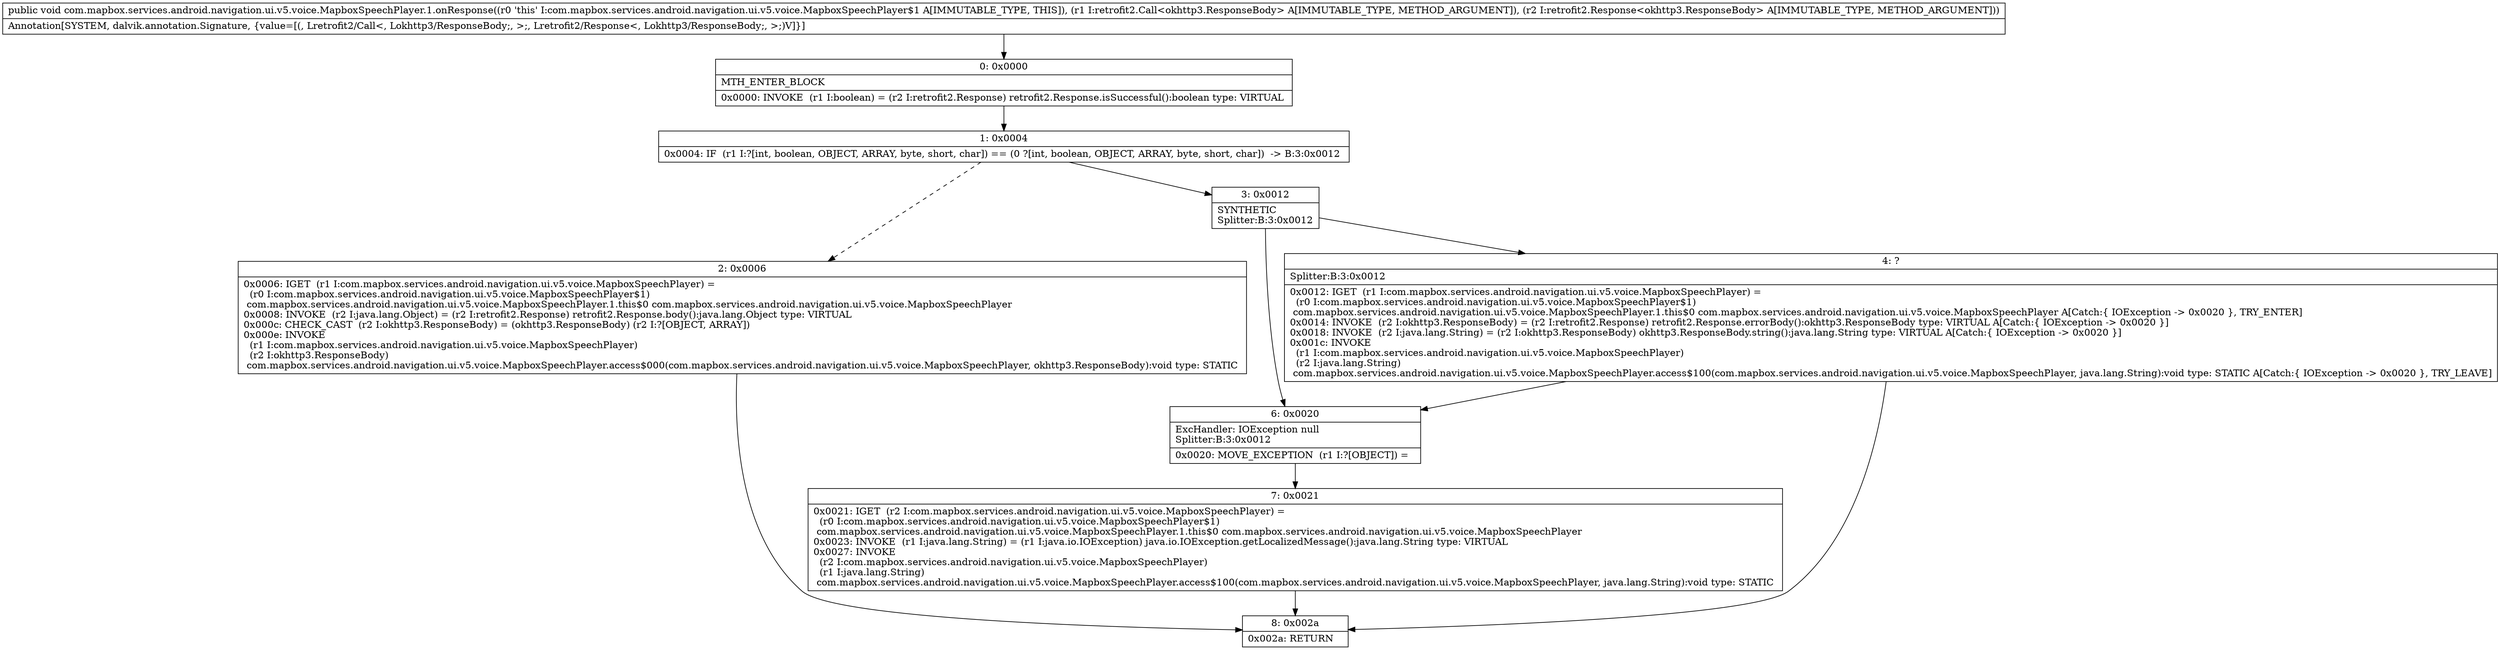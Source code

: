 digraph "CFG forcom.mapbox.services.android.navigation.ui.v5.voice.MapboxSpeechPlayer.1.onResponse(Lretrofit2\/Call;Lretrofit2\/Response;)V" {
Node_0 [shape=record,label="{0\:\ 0x0000|MTH_ENTER_BLOCK\l|0x0000: INVOKE  (r1 I:boolean) = (r2 I:retrofit2.Response) retrofit2.Response.isSuccessful():boolean type: VIRTUAL \l}"];
Node_1 [shape=record,label="{1\:\ 0x0004|0x0004: IF  (r1 I:?[int, boolean, OBJECT, ARRAY, byte, short, char]) == (0 ?[int, boolean, OBJECT, ARRAY, byte, short, char])  \-\> B:3:0x0012 \l}"];
Node_2 [shape=record,label="{2\:\ 0x0006|0x0006: IGET  (r1 I:com.mapbox.services.android.navigation.ui.v5.voice.MapboxSpeechPlayer) = \l  (r0 I:com.mapbox.services.android.navigation.ui.v5.voice.MapboxSpeechPlayer$1)\l com.mapbox.services.android.navigation.ui.v5.voice.MapboxSpeechPlayer.1.this$0 com.mapbox.services.android.navigation.ui.v5.voice.MapboxSpeechPlayer \l0x0008: INVOKE  (r2 I:java.lang.Object) = (r2 I:retrofit2.Response) retrofit2.Response.body():java.lang.Object type: VIRTUAL \l0x000c: CHECK_CAST  (r2 I:okhttp3.ResponseBody) = (okhttp3.ResponseBody) (r2 I:?[OBJECT, ARRAY]) \l0x000e: INVOKE  \l  (r1 I:com.mapbox.services.android.navigation.ui.v5.voice.MapboxSpeechPlayer)\l  (r2 I:okhttp3.ResponseBody)\l com.mapbox.services.android.navigation.ui.v5.voice.MapboxSpeechPlayer.access$000(com.mapbox.services.android.navigation.ui.v5.voice.MapboxSpeechPlayer, okhttp3.ResponseBody):void type: STATIC \l}"];
Node_3 [shape=record,label="{3\:\ 0x0012|SYNTHETIC\lSplitter:B:3:0x0012\l}"];
Node_4 [shape=record,label="{4\:\ ?|Splitter:B:3:0x0012\l|0x0012: IGET  (r1 I:com.mapbox.services.android.navigation.ui.v5.voice.MapboxSpeechPlayer) = \l  (r0 I:com.mapbox.services.android.navigation.ui.v5.voice.MapboxSpeechPlayer$1)\l com.mapbox.services.android.navigation.ui.v5.voice.MapboxSpeechPlayer.1.this$0 com.mapbox.services.android.navigation.ui.v5.voice.MapboxSpeechPlayer A[Catch:\{ IOException \-\> 0x0020 \}, TRY_ENTER]\l0x0014: INVOKE  (r2 I:okhttp3.ResponseBody) = (r2 I:retrofit2.Response) retrofit2.Response.errorBody():okhttp3.ResponseBody type: VIRTUAL A[Catch:\{ IOException \-\> 0x0020 \}]\l0x0018: INVOKE  (r2 I:java.lang.String) = (r2 I:okhttp3.ResponseBody) okhttp3.ResponseBody.string():java.lang.String type: VIRTUAL A[Catch:\{ IOException \-\> 0x0020 \}]\l0x001c: INVOKE  \l  (r1 I:com.mapbox.services.android.navigation.ui.v5.voice.MapboxSpeechPlayer)\l  (r2 I:java.lang.String)\l com.mapbox.services.android.navigation.ui.v5.voice.MapboxSpeechPlayer.access$100(com.mapbox.services.android.navigation.ui.v5.voice.MapboxSpeechPlayer, java.lang.String):void type: STATIC A[Catch:\{ IOException \-\> 0x0020 \}, TRY_LEAVE]\l}"];
Node_6 [shape=record,label="{6\:\ 0x0020|ExcHandler: IOException null\lSplitter:B:3:0x0012\l|0x0020: MOVE_EXCEPTION  (r1 I:?[OBJECT]) =  \l}"];
Node_7 [shape=record,label="{7\:\ 0x0021|0x0021: IGET  (r2 I:com.mapbox.services.android.navigation.ui.v5.voice.MapboxSpeechPlayer) = \l  (r0 I:com.mapbox.services.android.navigation.ui.v5.voice.MapboxSpeechPlayer$1)\l com.mapbox.services.android.navigation.ui.v5.voice.MapboxSpeechPlayer.1.this$0 com.mapbox.services.android.navigation.ui.v5.voice.MapboxSpeechPlayer \l0x0023: INVOKE  (r1 I:java.lang.String) = (r1 I:java.io.IOException) java.io.IOException.getLocalizedMessage():java.lang.String type: VIRTUAL \l0x0027: INVOKE  \l  (r2 I:com.mapbox.services.android.navigation.ui.v5.voice.MapboxSpeechPlayer)\l  (r1 I:java.lang.String)\l com.mapbox.services.android.navigation.ui.v5.voice.MapboxSpeechPlayer.access$100(com.mapbox.services.android.navigation.ui.v5.voice.MapboxSpeechPlayer, java.lang.String):void type: STATIC \l}"];
Node_8 [shape=record,label="{8\:\ 0x002a|0x002a: RETURN   \l}"];
MethodNode[shape=record,label="{public void com.mapbox.services.android.navigation.ui.v5.voice.MapboxSpeechPlayer.1.onResponse((r0 'this' I:com.mapbox.services.android.navigation.ui.v5.voice.MapboxSpeechPlayer$1 A[IMMUTABLE_TYPE, THIS]), (r1 I:retrofit2.Call\<okhttp3.ResponseBody\> A[IMMUTABLE_TYPE, METHOD_ARGUMENT]), (r2 I:retrofit2.Response\<okhttp3.ResponseBody\> A[IMMUTABLE_TYPE, METHOD_ARGUMENT]))  | Annotation[SYSTEM, dalvik.annotation.Signature, \{value=[(, Lretrofit2\/Call\<, Lokhttp3\/ResponseBody;, \>;, Lretrofit2\/Response\<, Lokhttp3\/ResponseBody;, \>;)V]\}]\l}"];
MethodNode -> Node_0;
Node_0 -> Node_1;
Node_1 -> Node_2[style=dashed];
Node_1 -> Node_3;
Node_2 -> Node_8;
Node_3 -> Node_4;
Node_3 -> Node_6;
Node_4 -> Node_6;
Node_4 -> Node_8;
Node_6 -> Node_7;
Node_7 -> Node_8;
}

